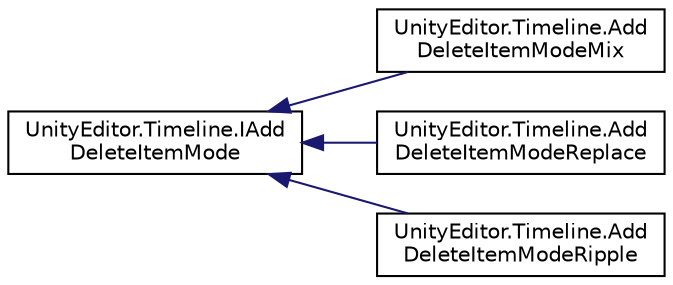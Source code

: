 digraph "Graphical Class Hierarchy"
{
 // LATEX_PDF_SIZE
  edge [fontname="Helvetica",fontsize="10",labelfontname="Helvetica",labelfontsize="10"];
  node [fontname="Helvetica",fontsize="10",shape=record];
  rankdir="LR";
  Node0 [label="UnityEditor.Timeline.IAdd\lDeleteItemMode",height=0.2,width=0.4,color="black", fillcolor="white", style="filled",URL="$interface_unity_editor_1_1_timeline_1_1_i_add_delete_item_mode.html",tooltip=" "];
  Node0 -> Node1 [dir="back",color="midnightblue",fontsize="10",style="solid",fontname="Helvetica"];
  Node1 [label="UnityEditor.Timeline.Add\lDeleteItemModeMix",height=0.2,width=0.4,color="black", fillcolor="white", style="filled",URL="$class_unity_editor_1_1_timeline_1_1_add_delete_item_mode_mix.html",tooltip=" "];
  Node0 -> Node2 [dir="back",color="midnightblue",fontsize="10",style="solid",fontname="Helvetica"];
  Node2 [label="UnityEditor.Timeline.Add\lDeleteItemModeReplace",height=0.2,width=0.4,color="black", fillcolor="white", style="filled",URL="$class_unity_editor_1_1_timeline_1_1_add_delete_item_mode_replace.html",tooltip=" "];
  Node0 -> Node3 [dir="back",color="midnightblue",fontsize="10",style="solid",fontname="Helvetica"];
  Node3 [label="UnityEditor.Timeline.Add\lDeleteItemModeRipple",height=0.2,width=0.4,color="black", fillcolor="white", style="filled",URL="$class_unity_editor_1_1_timeline_1_1_add_delete_item_mode_ripple.html",tooltip=" "];
}
